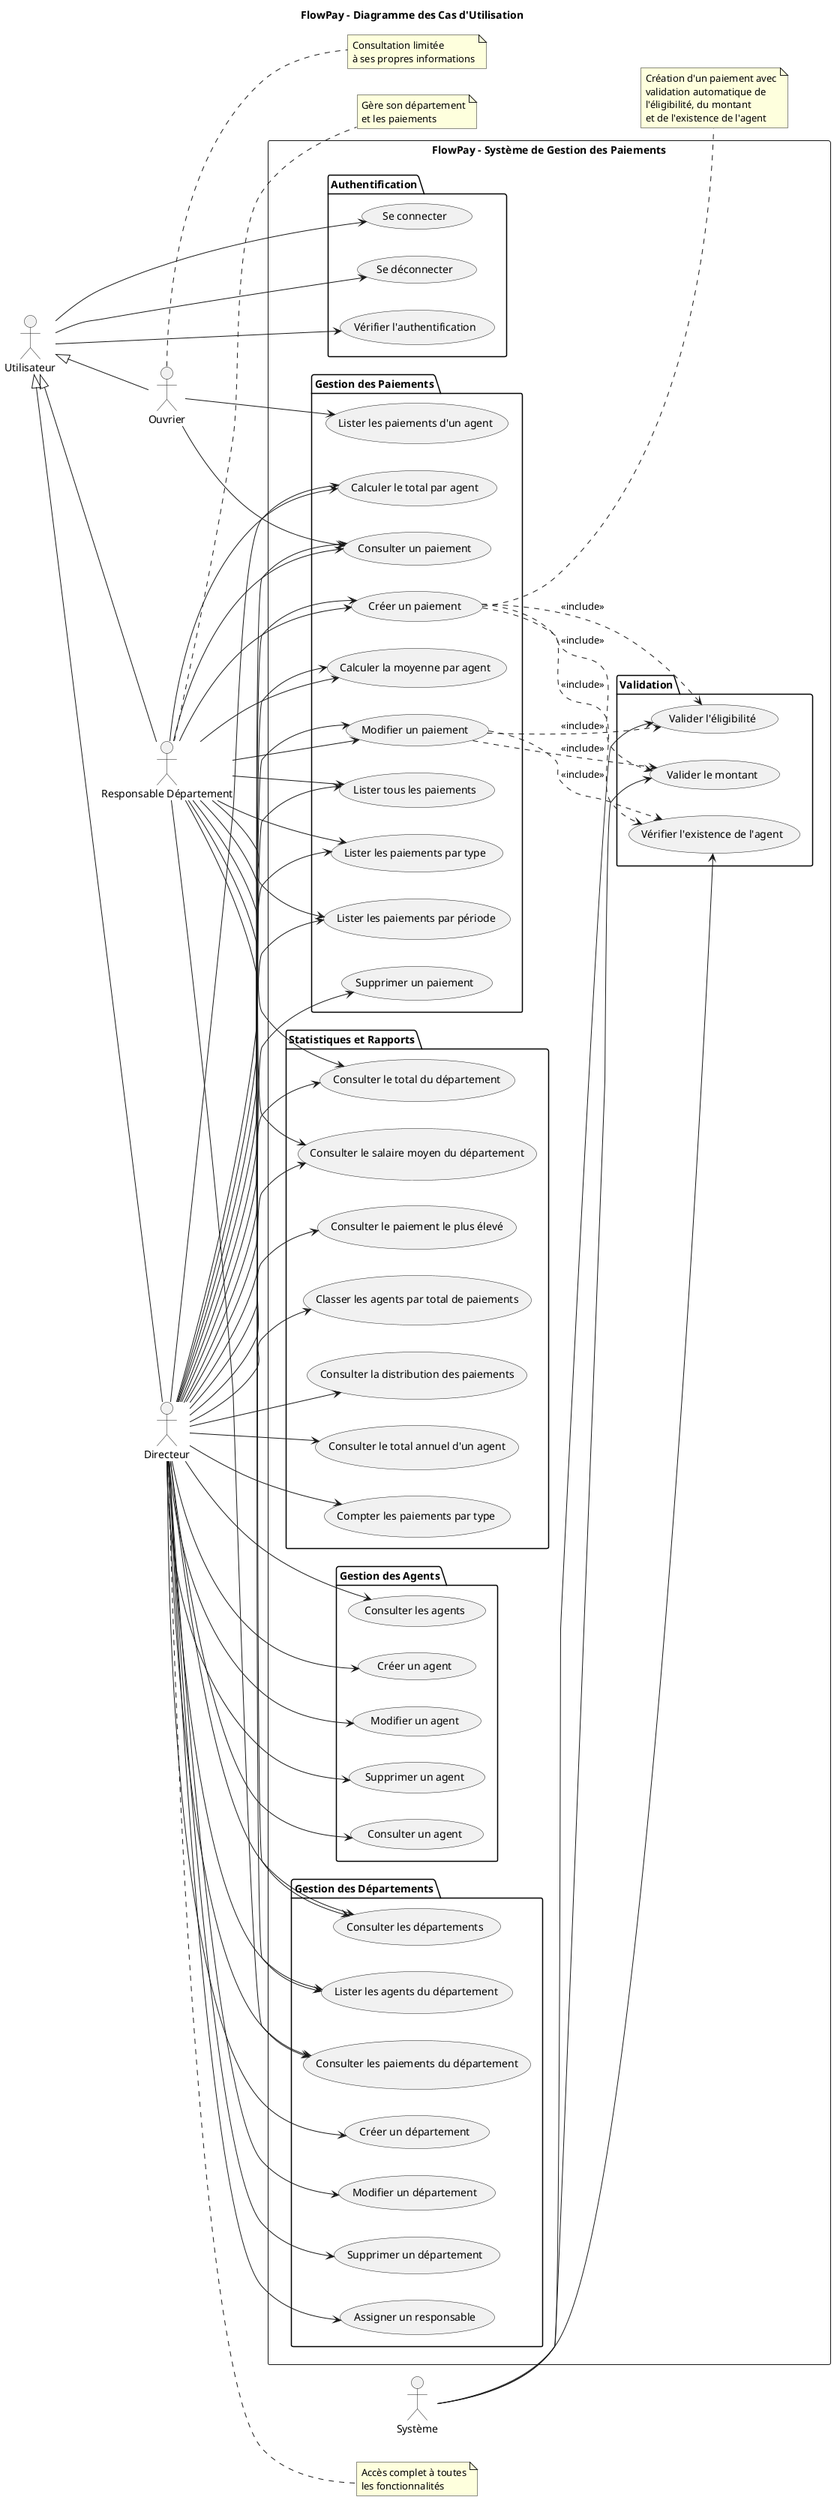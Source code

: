 @startuml
title FlowPay - Diagramme des Cas d'Utilisation

left to right direction

actor "Utilisateur" as User
actor "Ouvrier" as Ouvrier
actor "Responsable Département" as Responsable
actor "Directeur" as Directeur
actor "Système" as System

rectangle "FlowPay - Système de Gestion des Paiements" {
  
  package "Authentification" {
    usecase "Se connecter" as UC1
    usecase "Se déconnecter" as UC2
    usecase "Vérifier l'authentification" as UC3
  }
  
  package "Gestion des Agents" {
    usecase "Consulter les agents" as UC4
    usecase "Créer un agent" as UC5
    usecase "Modifier un agent" as UC6
    usecase "Supprimer un agent" as UC7
    usecase "Consulter un agent" as UC8
  }
  
  package "Gestion des Départements" {
    usecase "Consulter les départements" as UC9
    usecase "Créer un département" as UC10
    usecase "Modifier un département" as UC11
    usecase "Supprimer un département" as UC12
    usecase "Assigner un responsable" as UC13
    usecase "Lister les agents du département" as UC14
    usecase "Consulter les paiements du département" as UC15
  }
  
  package "Gestion des Paiements" {
    usecase "Créer un paiement" as UC16
    usecase "Modifier un paiement" as UC17
    usecase "Supprimer un paiement" as UC18
    usecase "Consulter un paiement" as UC19
    usecase "Lister tous les paiements" as UC20
    usecase "Lister les paiements d'un agent" as UC21
    usecase "Lister les paiements par type" as UC22
    usecase "Lister les paiements par période" as UC23
    usecase "Calculer le total par agent" as UC24
    usecase "Calculer la moyenne par agent" as UC25
  }
  
  package "Statistiques et Rapports" {
    usecase "Consulter le total annuel d'un agent" as UC26
    usecase "Compter les paiements par type" as UC27
    usecase "Consulter le paiement le plus élevé" as UC28
    usecase "Consulter le total du département" as UC29
    usecase "Consulter le salaire moyen du département" as UC30
    usecase "Classer les agents par total de paiements" as UC31
    usecase "Consulter la distribution des paiements" as UC32
  }
  
  package "Validation" {
    usecase "Valider l'éligibilité" as UC33
    usecase "Valider le montant" as UC34
    usecase "Vérifier l'existence de l'agent" as UC35
  }
}

' Relations Utilisateur de base
User <|-- Ouvrier
User <|-- Responsable
User <|-- Directeur

' Authentification - Tous les utilisateurs
User --> UC1
User --> UC2
User --> UC3

' Gestion des Agents - Directeur principalement
Directeur --> UC4
Directeur --> UC5
Directeur --> UC6
Directeur --> UC7
Directeur --> UC8

' Gestion des Départements - Directeur
Directeur --> UC9
Directeur --> UC10
Directeur --> UC11
Directeur --> UC12
Directeur --> UC13
Directeur --> UC14
Directeur --> UC15

' Responsable peut consulter
Responsable --> UC9
Responsable --> UC14
Responsable --> UC15

' Gestion des Paiements - Directeur et Responsable
Directeur --> UC16
Directeur --> UC17
Directeur --> UC18
Responsable --> UC16
Responsable --> UC17

' Consultation des paiements - Tous
Directeur --> UC19
Directeur --> UC20
Responsable --> UC19
Responsable --> UC20
Ouvrier --> UC21
Ouvrier --> UC19

' Filtres et calculs - Directeur et Responsable
Directeur --> UC22
Directeur --> UC23
Directeur --> UC24
Directeur --> UC25
Responsable --> UC22
Responsable --> UC23
Responsable --> UC24
Responsable --> UC25

' Statistiques - Principalement Directeur
Directeur --> UC26
Directeur --> UC27
Directeur --> UC28
Directeur --> UC29
Directeur --> UC30
Directeur --> UC31
Directeur --> UC32

Responsable --> UC29
Responsable --> UC30

' Validation - Système automatique
System --> UC33
System --> UC34
System --> UC35

' Relations include et extend
UC16 ..> UC33 : <<include>>
UC16 ..> UC34 : <<include>>
UC16 ..> UC35 : <<include>>
UC17 ..> UC33 : <<include>>
UC17 ..> UC34 : <<include>>
UC17 ..> UC35 : <<include>>

note right of UC16
  Création d'un paiement avec
  validation automatique de
  l'éligibilité, du montant
  et de l'existence de l'agent
end note

note right of Directeur
  Accès complet à toutes
  les fonctionnalités
end note

note right of Responsable
  Gère son département
  et les paiements
end note

note right of Ouvrier
  Consultation limitée
  à ses propres informations
end note

@enduml
